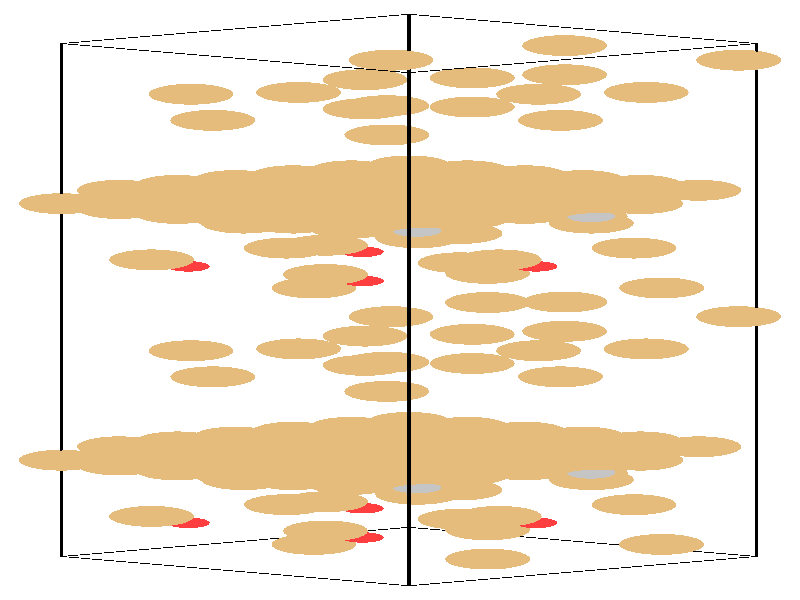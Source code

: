 #include "colors.inc"
#include "finish.inc"

global_settings {assumed_gamma 1 max_trace_level 6}
background {color White}
camera {orthographic
  right -24.92*x up 76.08*y
  direction 1.00*z
  location <0,0,50.00> look_at <0,0,0>}
light_source {<  2.00,   3.00,  40.00> color White
  area_light <0.70, 0, 0>, <0, 0.70, 0>, 3, 3
  adaptive 1 jitter}

#declare simple = finish {phong 0.7}
#declare pale = finish {ambient .5 diffuse .85 roughness .001 specular 0.200 }
#declare intermediate = finish {ambient 0.3 diffuse 0.6 specular 0.10 roughness 0.04 }
#declare vmd = finish {ambient .0 diffuse .65 phong 0.1 phong_size 40. specular 0.500 }
#declare jmol = finish {ambient .2 diffuse .6 specular 1 roughness .001 metallic}
#declare ase2 = finish {ambient 0.05 brilliance 3 diffuse 0.6 metallic specular 0.70 roughness 0.04 reflection 0.15}
#declare ase3 = finish {ambient .15 brilliance 2 diffuse .6 metallic specular 1. roughness .001 reflection .0}
#declare glass = finish {ambient .05 diffuse .3 specular 1. roughness .001}
#declare glass2 = finish {ambient .0 diffuse .3 specular 1. reflection .25 roughness .001}
#declare Rcell = 0.050;
#declare Rbond = 0.100;

#macro atom(LOC, R, COL, TRANS, FIN)
  sphere{LOC, R texture{pigment{color COL transmit TRANS} finish{FIN}}}
#end
#macro constrain(LOC, R, COL, TRANS FIN)
union{torus{R, Rcell rotate 45*z texture{pigment{color COL transmit TRANS} finish{FIN}}}
      torus{R, Rcell rotate -45*z texture{pigment{color COL transmit TRANS} finish{FIN}}}
      translate LOC}
#end

cylinder {<-10.55, -32.52, -33.83>, <  0.28, -36.23, -23.65>, Rcell pigment {Black}}
cylinder {<  0.28, -28.82, -44.00>, < 11.11, -32.52, -33.83>, Rcell pigment {Black}}
cylinder {<  0.28,  36.23, -20.33>, < 11.11,  32.52, -10.15>, Rcell pigment {Black}}
cylinder {<-10.55,  32.52, -10.15>, <  0.28,  28.82,   0.03>, Rcell pigment {Black}}
cylinder {<-10.55, -32.52, -33.83>, <  0.28, -28.82, -44.00>, Rcell pigment {Black}}
cylinder {<  0.28, -36.23, -23.65>, < 11.11, -32.52, -33.83>, Rcell pigment {Black}}
cylinder {<  0.28,  28.82,   0.03>, < 11.11,  32.52, -10.15>, Rcell pigment {Black}}
cylinder {<-10.55,  32.52, -10.15>, <  0.28,  36.23, -20.33>, Rcell pigment {Black}}
cylinder {<-10.55, -32.52, -33.83>, <-10.55,  32.52, -10.15>, Rcell pigment {Black}}
cylinder {<  0.28, -36.23, -23.65>, <  0.28,  28.82,   0.03>, Rcell pigment {Black}}
cylinder {< 11.11, -32.52, -33.83>, < 11.11,  32.52, -10.15>, Rcell pigment {Black}}
cylinder {<  0.28, -28.82, -44.00>, <  0.28,  36.23, -20.33>, Rcell pigment {Black}}
atom(<-10.55, -20.31, -29.38>, 1.32, rgb <0.78, 0.50, 0.20>, 0.0, ase3) // #0 
atom(< -8.74, -20.92, -27.68>, 1.32, rgb <0.78, 0.50, 0.20>, 0.0, ase3) // #1 
atom(< -6.94, -21.54, -25.99>, 1.32, rgb <0.78, 0.50, 0.20>, 0.0, ase3) // #2 
atom(< -8.74, -19.69, -31.08>, 1.32, rgb <0.78, 0.50, 0.20>, 0.0, ase3) // #3 
atom(< -6.94, -20.31, -29.38>, 1.32, rgb <0.78, 0.50, 0.20>, 0.0, ase3) // #4 
atom(< -5.13, -20.92, -27.68>, 1.32, rgb <0.78, 0.50, 0.20>, 0.0, ase3) // #5 
atom(< -6.94, -19.07, -32.77>, 1.32, rgb <0.78, 0.50, 0.20>, 0.0, ase3) // #6 
atom(< -5.13, -19.69, -31.08>, 1.32, rgb <0.78, 0.50, 0.20>, 0.0, ase3) // #7 
atom(< -3.33, -20.31, -29.38>, 1.32, rgb <0.78, 0.50, 0.20>, 0.0, ase3) // #8 
atom(< -8.74, -18.61, -28.76>, 1.32, rgb <0.78, 0.50, 0.20>, 0.0, ase3) // #9 
atom(< -6.94, -19.23, -27.07>, 1.32, rgb <0.78, 0.50, 0.20>, 0.0, ase3) // #10 
atom(< -5.13, -19.85, -25.37>, 1.32, rgb <0.78, 0.50, 0.20>, 0.0, ase3) // #11 
atom(< -6.94, -17.99, -30.46>, 1.32, rgb <0.78, 0.50, 0.20>, 0.0, ase3) // #12 
atom(< -5.13, -18.61, -28.76>, 1.32, rgb <0.78, 0.50, 0.20>, 0.0, ase3) // #13 
atom(< -3.33, -19.23, -27.07>, 1.32, rgb <0.78, 0.50, 0.20>, 0.0, ase3) // #14 
atom(< -5.13, -17.38, -32.15>, 1.32, rgb <0.78, 0.50, 0.20>, 0.0, ase3) // #15 
atom(< -3.33, -17.99, -30.46>, 1.32, rgb <0.78, 0.50, 0.20>, 0.0, ase3) // #16 
atom(< -1.52, -18.61, -28.76>, 1.32, rgb <0.78, 0.50, 0.20>, 0.0, ase3) // #17 
atom(<  5.96,   9.75, -23.21>, 1.32, rgb <0.78, 0.50, 0.20>, 0.0, ase3) // #18 
atom(<  7.67,  -6.20, -20.79>, 1.32, rgb <0.78, 0.50, 0.20>, 0.0, ase3) // #19 
atom(< -5.83,  -9.74, -25.24>, 1.32, rgb <0.78, 0.50, 0.20>, 0.0, ase3) // #20 
atom(< -2.68,   1.53, -22.01>, 1.32, rgb <0.78, 0.50, 0.20>, 0.0, ase3) // #21 
atom(<  1.87,   4.72, -14.05>, 1.32, rgb <0.78, 0.50, 0.20>, 0.0, ase3) // #22 
atom(<  5.77,  10.62, -20.97>, 1.32, rgb <0.78, 0.50, 0.20>, 0.0, ase3) // #23 
atom(<  4.32,  -6.43, -24.60>, 1.32, rgb <0.78, 0.50, 0.20>, 0.0, ase3) // #24 
atom(< -0.28,  -2.11, -22.80>, 1.32, rgb <0.78, 0.50, 0.20>, 0.0, ase3) // #25 
atom(< -2.32,   3.23, -12.59>, 1.32, rgb <0.78, 0.50, 0.20>, 0.0, ase3) // #26 
atom(<  4.24,   4.26, -22.33>, 0.66, rgb <1.00, 0.05, 0.05>, 0.0, ase3) // #27 
atom(<  0.53, -20.04, -32.28>, 0.76, rgb <0.56, 0.56, 0.56>, 0.0, ase3) // #28 
atom(<-10.55,  12.22, -17.54>, 1.32, rgb <0.78, 0.50, 0.20>, 0.0, ase3) // #29 
atom(< -8.74,  11.60, -15.85>, 1.32, rgb <0.78, 0.50, 0.20>, 0.0, ase3) // #30 
atom(< -6.94,  10.98, -14.15>, 1.32, rgb <0.78, 0.50, 0.20>, 0.0, ase3) // #31 
atom(< -8.74,  12.83, -19.24>, 1.32, rgb <0.78, 0.50, 0.20>, 0.0, ase3) // #32 
atom(< -6.94,  12.22, -17.54>, 1.32, rgb <0.78, 0.50, 0.20>, 0.0, ase3) // #33 
atom(< -5.13,  11.60, -15.85>, 1.32, rgb <0.78, 0.50, 0.20>, 0.0, ase3) // #34 
atom(< -6.94,  13.45, -20.93>, 1.32, rgb <0.78, 0.50, 0.20>, 0.0, ase3) // #35 
atom(< -5.13,  12.83, -19.24>, 1.32, rgb <0.78, 0.50, 0.20>, 0.0, ase3) // #36 
atom(< -3.33,  12.22, -17.54>, 1.32, rgb <0.78, 0.50, 0.20>, 0.0, ase3) // #37 
atom(< -8.74,  13.91, -16.92>, 1.32, rgb <0.78, 0.50, 0.20>, 0.0, ase3) // #38 
atom(< -6.94,  13.29, -15.23>, 1.32, rgb <0.78, 0.50, 0.20>, 0.0, ase3) // #39 
atom(< -5.13,  12.68, -13.53>, 1.32, rgb <0.78, 0.50, 0.20>, 0.0, ase3) // #40 
atom(< -6.94,  14.53, -18.62>, 1.32, rgb <0.78, 0.50, 0.20>, 0.0, ase3) // #41 
atom(< -5.13,  13.91, -16.92>, 1.32, rgb <0.78, 0.50, 0.20>, 0.0, ase3) // #42 
atom(< -3.33,  13.29, -15.23>, 1.32, rgb <0.78, 0.50, 0.20>, 0.0, ase3) // #43 
atom(< -5.13,  15.15, -20.32>, 1.32, rgb <0.78, 0.50, 0.20>, 0.0, ase3) // #44 
atom(< -3.33,  14.53, -18.62>, 1.32, rgb <0.78, 0.50, 0.20>, 0.0, ase3) // #45 
atom(< -1.52,  13.91, -16.92>, 1.32, rgb <0.78, 0.50, 0.20>, 0.0, ase3) // #46 
atom(<  5.96, -22.78, -35.04>, 1.32, rgb <0.78, 0.50, 0.20>, 0.0, ase3) // #47 
atom(<  7.67,  26.32,  -8.95>, 1.32, rgb <0.78, 0.50, 0.20>, 0.0, ase3) // #48 
atom(< -5.83,  22.78, -13.40>, 1.32, rgb <0.78, 0.50, 0.20>, 0.0, ase3) // #49 
atom(< -2.68, -30.99, -33.84>, 1.32, rgb <0.78, 0.50, 0.20>, 0.0, ase3) // #50 
atom(<  1.87, -27.80, -25.89>, 1.32, rgb <0.78, 0.50, 0.20>, 0.0, ase3) // #51 
atom(<  5.77, -21.91, -32.80>, 1.32, rgb <0.78, 0.50, 0.20>, 0.0, ase3) // #52 
atom(<  4.32,  26.09, -12.77>, 1.32, rgb <0.78, 0.50, 0.20>, 0.0, ase3) // #53 
atom(< -0.28,  30.41, -10.96>, 1.32, rgb <0.78, 0.50, 0.20>, 0.0, ase3) // #54 
atom(< -2.32, -29.29, -24.43>, 1.32, rgb <0.78, 0.50, 0.20>, 0.0, ase3) // #55 
atom(<  4.24, -28.26, -34.17>, 0.66, rgb <1.00, 0.05, 0.05>, 0.0, ase3) // #56 
atom(<  0.53,  12.48, -20.45>, 0.76, rgb <0.56, 0.56, 0.56>, 0.0, ase3) // #57 
atom(< -5.13, -18.45, -34.47>, 1.32, rgb <0.78, 0.50, 0.20>, 0.0, ase3) // #58 
atom(< -3.33, -19.07, -32.77>, 1.32, rgb <0.78, 0.50, 0.20>, 0.0, ase3) // #59 
atom(< -1.52, -19.69, -31.08>, 1.32, rgb <0.78, 0.50, 0.20>, 0.0, ase3) // #60 
atom(< -3.33, -17.84, -36.16>, 1.32, rgb <0.78, 0.50, 0.20>, 0.0, ase3) // #61 
atom(< -1.52, -18.45, -34.47>, 1.32, rgb <0.78, 0.50, 0.20>, 0.0, ase3) // #62 
atom(<  0.28, -19.07, -32.77>, 1.32, rgb <0.78, 0.50, 0.20>, 0.0, ase3) // #63 
atom(< -1.52, -17.22, -37.86>, 1.32, rgb <0.78, 0.50, 0.20>, 0.0, ase3) // #64 
atom(<  0.28, -17.84, -36.16>, 1.32, rgb <0.78, 0.50, 0.20>, 0.0, ase3) // #65 
atom(<  2.09, -18.45, -34.47>, 1.32, rgb <0.78, 0.50, 0.20>, 0.0, ase3) // #66 
atom(< -3.33, -16.76, -33.85>, 1.32, rgb <0.78, 0.50, 0.20>, 0.0, ase3) // #67 
atom(< -1.52, -17.38, -32.15>, 1.32, rgb <0.78, 0.50, 0.20>, 0.0, ase3) // #68 
atom(<  0.28, -17.99, -30.46>, 1.32, rgb <0.78, 0.50, 0.20>, 0.0, ase3) // #69 
atom(< -1.52, -16.14, -35.55>, 1.32, rgb <0.78, 0.50, 0.20>, 0.0, ase3) // #70 
atom(<  0.28, -16.76, -33.85>, 1.32, rgb <0.78, 0.50, 0.20>, 0.0, ase3) // #71 
atom(<  2.09, -17.38, -32.15>, 1.32, rgb <0.78, 0.50, 0.20>, 0.0, ase3) // #72 
atom(<  0.28, -15.52, -37.24>, 1.32, rgb <0.78, 0.50, 0.20>, 0.0, ase3) // #73 
atom(<  2.09, -16.14, -35.55>, 1.32, rgb <0.78, 0.50, 0.20>, 0.0, ase3) // #74 
atom(<  3.89, -16.76, -33.85>, 1.32, rgb <0.78, 0.50, 0.20>, 0.0, ase3) // #75 
atom(<  0.55,   7.89, -18.12>, 1.32, rgb <0.78, 0.50, 0.20>, 0.0, ase3) // #76 
atom(<  2.25,  -8.05, -15.70>, 1.32, rgb <0.78, 0.50, 0.20>, 0.0, ase3) // #77 
atom(< -0.41,  -7.89, -30.33>, 1.32, rgb <0.78, 0.50, 0.20>, 0.0, ase3) // #78 
atom(<  2.73,   3.38, -27.09>, 1.32, rgb <0.78, 0.50, 0.20>, 0.0, ase3) // #79 
atom(<  7.29,   6.58, -19.14>, 1.32, rgb <0.78, 0.50, 0.20>, 0.0, ase3) // #80 
atom(<  0.35,   8.76, -15.88>, 1.32, rgb <0.78, 0.50, 0.20>, 0.0, ase3) // #81 
atom(< -1.09,  -8.29, -19.51>, 1.32, rgb <0.78, 0.50, 0.20>, 0.0, ase3) // #82 
atom(<  5.13,  -0.26, -27.89>, 1.32, rgb <0.78, 0.50, 0.20>, 0.0, ase3) // #83 
atom(<  3.09,   5.09, -17.68>, 1.32, rgb <0.78, 0.50, 0.20>, 0.0, ase3) // #84 
atom(< -1.17,   2.41, -17.24>, 0.66, rgb <1.00, 0.05, 0.05>, 0.0, ase3) // #85 
atom(< -4.88, -21.89, -27.20>, 0.76, rgb <0.56, 0.56, 0.56>, 0.0, ase3) // #86 
atom(< -5.13,  14.07, -22.63>, 1.32, rgb <0.78, 0.50, 0.20>, 0.0, ase3) // #87 
atom(< -3.33,  13.45, -20.93>, 1.32, rgb <0.78, 0.50, 0.20>, 0.0, ase3) // #88 
atom(< -1.52,  12.83, -19.24>, 1.32, rgb <0.78, 0.50, 0.20>, 0.0, ase3) // #89 
atom(< -3.33,  14.69, -24.33>, 1.32, rgb <0.78, 0.50, 0.20>, 0.0, ase3) // #90 
atom(< -1.52,  14.07, -22.63>, 1.32, rgb <0.78, 0.50, 0.20>, 0.0, ase3) // #91 
atom(<  0.28,  13.45, -20.93>, 1.32, rgb <0.78, 0.50, 0.20>, 0.0, ase3) // #92 
atom(< -1.52,  15.30, -26.02>, 1.32, rgb <0.78, 0.50, 0.20>, 0.0, ase3) // #93 
atom(<  0.28,  14.69, -24.33>, 1.32, rgb <0.78, 0.50, 0.20>, 0.0, ase3) // #94 
atom(<  2.09,  14.07, -22.63>, 1.32, rgb <0.78, 0.50, 0.20>, 0.0, ase3) // #95 
atom(< -3.33,  15.76, -22.01>, 1.32, rgb <0.78, 0.50, 0.20>, 0.0, ase3) // #96 
atom(< -1.52,  15.15, -20.32>, 1.32, rgb <0.78, 0.50, 0.20>, 0.0, ase3) // #97 
atom(<  0.28,  14.53, -18.62>, 1.32, rgb <0.78, 0.50, 0.20>, 0.0, ase3) // #98 
atom(< -1.52,  16.38, -23.71>, 1.32, rgb <0.78, 0.50, 0.20>, 0.0, ase3) // #99 
atom(<  0.28,  15.76, -22.01>, 1.32, rgb <0.78, 0.50, 0.20>, 0.0, ase3) // #100 
atom(<  2.09,  15.15, -20.32>, 1.32, rgb <0.78, 0.50, 0.20>, 0.0, ase3) // #101 
atom(<  0.28,  17.00, -25.41>, 1.32, rgb <0.78, 0.50, 0.20>, 0.0, ase3) // #102 
atom(<  2.09,  16.38, -23.71>, 1.32, rgb <0.78, 0.50, 0.20>, 0.0, ase3) // #103 
atom(<  3.89,  15.76, -22.01>, 1.32, rgb <0.78, 0.50, 0.20>, 0.0, ase3) // #104 
atom(<  0.55, -24.63, -29.95>, 1.32, rgb <0.78, 0.50, 0.20>, 0.0, ase3) // #105 
atom(<  2.25,  24.47,  -3.86>, 1.32, rgb <0.78, 0.50, 0.20>, 0.0, ase3) // #106 
atom(< -0.41,  24.64, -18.49>, 1.32, rgb <0.78, 0.50, 0.20>, 0.0, ase3) // #107 
atom(<  2.73, -29.14, -38.93>, 1.32, rgb <0.78, 0.50, 0.20>, 0.0, ase3) // #108 
atom(<  7.29, -25.95, -30.98>, 1.32, rgb <0.78, 0.50, 0.20>, 0.0, ase3) // #109 
atom(<  0.35, -23.76, -27.71>, 1.32, rgb <0.78, 0.50, 0.20>, 0.0, ase3) // #110 
atom(< -1.09,  24.24,  -7.68>, 1.32, rgb <0.78, 0.50, 0.20>, 0.0, ase3) // #111 
atom(<  5.13,  32.26, -16.05>, 1.32, rgb <0.78, 0.50, 0.20>, 0.0, ase3) // #112 
atom(<  3.09, -27.44, -29.52>, 1.32, rgb <0.78, 0.50, 0.20>, 0.0, ase3) // #113 
atom(< -1.17, -30.11, -29.08>, 0.66, rgb <1.00, 0.05, 0.05>, 0.0, ase3) // #114 
atom(< -4.88,  10.63, -15.36>, 0.76, rgb <0.56, 0.56, 0.56>, 0.0, ase3) // #115 
atom(< -5.13, -22.16, -24.29>, 1.32, rgb <0.78, 0.50, 0.20>, 0.0, ase3) // #116 
atom(< -3.33, -22.78, -22.59>, 1.32, rgb <0.78, 0.50, 0.20>, 0.0, ase3) // #117 
atom(< -1.52, -23.39, -20.90>, 1.32, rgb <0.78, 0.50, 0.20>, 0.0, ase3) // #118 
atom(< -3.33, -21.54, -25.99>, 1.32, rgb <0.78, 0.50, 0.20>, 0.0, ase3) // #119 
atom(< -1.52, -22.16, -24.29>, 1.32, rgb <0.78, 0.50, 0.20>, 0.0, ase3) // #120 
atom(<  0.28, -22.78, -22.59>, 1.32, rgb <0.78, 0.50, 0.20>, 0.0, ase3) // #121 
atom(< -1.52, -20.92, -27.68>, 1.32, rgb <0.78, 0.50, 0.20>, 0.0, ase3) // #122 
atom(<  0.28, -21.54, -25.99>, 1.32, rgb <0.78, 0.50, 0.20>, 0.0, ase3) // #123 
atom(<  2.09, -22.16, -24.29>, 1.32, rgb <0.78, 0.50, 0.20>, 0.0, ase3) // #124 
atom(< -3.33, -20.46, -23.67>, 1.32, rgb <0.78, 0.50, 0.20>, 0.0, ase3) // #125 
atom(< -1.52, -21.08, -21.98>, 1.32, rgb <0.78, 0.50, 0.20>, 0.0, ase3) // #126 
atom(<  0.28, -21.70, -20.28>, 1.32, rgb <0.78, 0.50, 0.20>, 0.0, ase3) // #127 
atom(< -1.52, -19.85, -25.37>, 1.32, rgb <0.78, 0.50, 0.20>, 0.0, ase3) // #128 
atom(<  0.28, -20.46, -23.67>, 1.32, rgb <0.78, 0.50, 0.20>, 0.0, ase3) // #129 
atom(<  2.09, -21.08, -21.98>, 1.32, rgb <0.78, 0.50, 0.20>, 0.0, ase3) // #130 
atom(<  0.28, -19.23, -27.07>, 1.32, rgb <0.78, 0.50, 0.20>, 0.0, ase3) // #131 
atom(<  2.09, -19.85, -25.37>, 1.32, rgb <0.78, 0.50, 0.20>, 0.0, ase3) // #132 
atom(<  3.89, -20.46, -23.67>, 1.32, rgb <0.78, 0.50, 0.20>, 0.0, ase3) // #133 
atom(<  0.55,  11.60, -28.29>, 1.32, rgb <0.78, 0.50, 0.20>, 0.0, ase3) // #134 
atom(<  2.25,  -4.35, -25.87>, 1.32, rgb <0.78, 0.50, 0.20>, 0.0, ase3) // #135 
atom(< -0.41, -11.59, -20.15>, 1.32, rgb <0.78, 0.50, 0.20>, 0.0, ase3) // #136 
atom(<  2.73,  -0.32, -16.92>, 1.32, rgb <0.78, 0.50, 0.20>, 0.0, ase3) // #137 
atom(< -3.54,   6.58, -19.14>, 1.32, rgb <0.78, 0.50, 0.20>, 0.0, ase3) // #138 
atom(<  0.35,  12.47, -26.05>, 1.32, rgb <0.78, 0.50, 0.20>, 0.0, ase3) // #139 
atom(< -1.09,  -4.58, -29.69>, 1.32, rgb <0.78, 0.50, 0.20>, 0.0, ase3) // #140 
atom(<  5.13,  -3.97, -17.71>, 1.32, rgb <0.78, 0.50, 0.20>, 0.0, ase3) // #141 
atom(< -7.74,   5.09, -17.68>, 1.32, rgb <0.78, 0.50, 0.20>, 0.0, ase3) // #142 
atom(< -1.17,   6.11, -27.42>, 0.66, rgb <1.00, 0.05, 0.05>, 0.0, ase3) // #143 
atom(<  5.95, -21.89, -27.20>, 0.76, rgb <0.56, 0.56, 0.56>, 0.0, ase3) // #144 
atom(< -5.13,  10.36, -12.45>, 1.32, rgb <0.78, 0.50, 0.20>, 0.0, ase3) // #145 
atom(< -3.33,   9.75, -10.76>, 1.32, rgb <0.78, 0.50, 0.20>, 0.0, ase3) // #146 
atom(< -1.52,   9.13,  -9.06>, 1.32, rgb <0.78, 0.50, 0.20>, 0.0, ase3) // #147 
atom(< -3.33,  10.98, -14.15>, 1.32, rgb <0.78, 0.50, 0.20>, 0.0, ase3) // #148 
atom(< -1.52,  10.36, -12.45>, 1.32, rgb <0.78, 0.50, 0.20>, 0.0, ase3) // #149 
atom(<  0.28,   9.75, -10.76>, 1.32, rgb <0.78, 0.50, 0.20>, 0.0, ase3) // #150 
atom(< -1.52,  11.60, -15.85>, 1.32, rgb <0.78, 0.50, 0.20>, 0.0, ase3) // #151 
atom(<  0.28,  10.98, -14.15>, 1.32, rgb <0.78, 0.50, 0.20>, 0.0, ase3) // #152 
atom(<  2.09,  10.36, -12.45>, 1.32, rgb <0.78, 0.50, 0.20>, 0.0, ase3) // #153 
atom(< -3.33,  12.06, -11.84>, 1.32, rgb <0.78, 0.50, 0.20>, 0.0, ase3) // #154 
atom(< -1.52,  11.44, -10.14>, 1.32, rgb <0.78, 0.50, 0.20>, 0.0, ase3) // #155 
atom(<  0.28,  10.83,  -8.44>, 1.32, rgb <0.78, 0.50, 0.20>, 0.0, ase3) // #156 
atom(< -1.52,  12.68, -13.53>, 1.32, rgb <0.78, 0.50, 0.20>, 0.0, ase3) // #157 
atom(<  0.28,  12.06, -11.84>, 1.32, rgb <0.78, 0.50, 0.20>, 0.0, ase3) // #158 
atom(<  2.09,  11.44, -10.14>, 1.32, rgb <0.78, 0.50, 0.20>, 0.0, ase3) // #159 
atom(<  0.28,  13.29, -15.23>, 1.32, rgb <0.78, 0.50, 0.20>, 0.0, ase3) // #160 
atom(<  2.09,  12.68, -13.53>, 1.32, rgb <0.78, 0.50, 0.20>, 0.0, ase3) // #161 
atom(<  3.89,  12.06, -11.84>, 1.32, rgb <0.78, 0.50, 0.20>, 0.0, ase3) // #162 
atom(<  0.55, -20.93, -40.13>, 1.32, rgb <0.78, 0.50, 0.20>, 0.0, ase3) // #163 
atom(<  2.25,  28.17, -14.04>, 1.32, rgb <0.78, 0.50, 0.20>, 0.0, ase3) // #164 
atom(< -0.41,  20.93,  -8.31>, 1.32, rgb <0.78, 0.50, 0.20>, 0.0, ase3) // #165 
atom(<  2.73, -32.85, -28.75>, 1.32, rgb <0.78, 0.50, 0.20>, 0.0, ase3) // #166 
atom(< -3.54, -25.95, -30.98>, 1.32, rgb <0.78, 0.50, 0.20>, 0.0, ase3) // #167 
atom(<  0.35, -20.06, -37.89>, 1.32, rgb <0.78, 0.50, 0.20>, 0.0, ase3) // #168 
atom(< -1.09,  27.94, -17.85>, 1.32, rgb <0.78, 0.50, 0.20>, 0.0, ase3) // #169 
atom(<  5.13,  28.56,  -5.87>, 1.32, rgb <0.78, 0.50, 0.20>, 0.0, ase3) // #170 
atom(< -7.74, -27.44, -29.52>, 1.32, rgb <0.78, 0.50, 0.20>, 0.0, ase3) // #171 
atom(< -1.17, -26.41, -39.25>, 0.66, rgb <1.00, 0.05, 0.05>, 0.0, ase3) // #172 
atom(<  5.95,  10.63, -15.36>, 0.76, rgb <0.56, 0.56, 0.56>, 0.0, ase3) // #173 
atom(<  0.28, -20.31, -29.38>, 1.32, rgb <0.78, 0.50, 0.20>, 0.0, ase3) // #174 
atom(<  2.09, -20.92, -27.68>, 1.32, rgb <0.78, 0.50, 0.20>, 0.0, ase3) // #175 
atom(<  3.89, -21.54, -25.99>, 1.32, rgb <0.78, 0.50, 0.20>, 0.0, ase3) // #176 
atom(<  2.09, -19.69, -31.08>, 1.32, rgb <0.78, 0.50, 0.20>, 0.0, ase3) // #177 
atom(<  3.89, -20.31, -29.38>, 1.32, rgb <0.78, 0.50, 0.20>, 0.0, ase3) // #178 
atom(<  5.70, -20.92, -27.68>, 1.32, rgb <0.78, 0.50, 0.20>, 0.0, ase3) // #179 
atom(<  3.89, -19.07, -32.77>, 1.32, rgb <0.78, 0.50, 0.20>, 0.0, ase3) // #180 
atom(<  5.70, -19.69, -31.08>, 1.32, rgb <0.78, 0.50, 0.20>, 0.0, ase3) // #181 
atom(<  7.50, -20.31, -29.38>, 1.32, rgb <0.78, 0.50, 0.20>, 0.0, ase3) // #182 
atom(<  2.09, -18.61, -28.76>, 1.32, rgb <0.78, 0.50, 0.20>, 0.0, ase3) // #183 
atom(<  3.89, -19.23, -27.07>, 1.32, rgb <0.78, 0.50, 0.20>, 0.0, ase3) // #184 
atom(<  5.70, -19.85, -25.37>, 1.32, rgb <0.78, 0.50, 0.20>, 0.0, ase3) // #185 
atom(<  3.89, -17.99, -30.46>, 1.32, rgb <0.78, 0.50, 0.20>, 0.0, ase3) // #186 
atom(<  5.70, -18.61, -28.76>, 1.32, rgb <0.78, 0.50, 0.20>, 0.0, ase3) // #187 
atom(<  7.50, -19.23, -27.07>, 1.32, rgb <0.78, 0.50, 0.20>, 0.0, ase3) // #188 
atom(<  5.70, -17.38, -32.15>, 1.32, rgb <0.78, 0.50, 0.20>, 0.0, ase3) // #189 
atom(<  7.50, -17.99, -30.46>, 1.32, rgb <0.78, 0.50, 0.20>, 0.0, ase3) // #190 
atom(<  9.31, -18.61, -28.76>, 1.32, rgb <0.78, 0.50, 0.20>, 0.0, ase3) // #191 
atom(< -4.87,   9.75, -23.21>, 1.32, rgb <0.78, 0.50, 0.20>, 0.0, ase3) // #192 
atom(< -3.16,  -6.20, -20.79>, 1.32, rgb <0.78, 0.50, 0.20>, 0.0, ase3) // #193 
atom(<  5.00,  -9.74, -25.24>, 1.32, rgb <0.78, 0.50, 0.20>, 0.0, ase3) // #194 
atom(<  8.15,   1.53, -22.01>, 1.32, rgb <0.78, 0.50, 0.20>, 0.0, ase3) // #195 
atom(<  1.87,   8.43, -24.23>, 1.32, rgb <0.78, 0.50, 0.20>, 0.0, ase3) // #196 
atom(< -5.06,  10.62, -20.97>, 1.32, rgb <0.78, 0.50, 0.20>, 0.0, ase3) // #197 
atom(< -6.51,  -6.43, -24.60>, 1.32, rgb <0.78, 0.50, 0.20>, 0.0, ase3) // #198 
atom(< 10.55,  -2.11, -22.80>, 1.32, rgb <0.78, 0.50, 0.20>, 0.0, ase3) // #199 
atom(< -2.32,   6.94, -22.77>, 1.32, rgb <0.78, 0.50, 0.20>, 0.0, ase3) // #200 
atom(< -6.59,   4.26, -22.33>, 0.66, rgb <1.00, 0.05, 0.05>, 0.0, ase3) // #201 
atom(<  0.53, -23.75, -22.11>, 0.76, rgb <0.56, 0.56, 0.56>, 0.0, ase3) // #202 
atom(<  0.28,  12.22, -17.54>, 1.32, rgb <0.78, 0.50, 0.20>, 0.0, ase3) // #203 
atom(<  2.09,  11.60, -15.85>, 1.32, rgb <0.78, 0.50, 0.20>, 0.0, ase3) // #204 
atom(<  3.89,  10.98, -14.15>, 1.32, rgb <0.78, 0.50, 0.20>, 0.0, ase3) // #205 
atom(<  2.09,  12.83, -19.24>, 1.32, rgb <0.78, 0.50, 0.20>, 0.0, ase3) // #206 
atom(<  3.89,  12.22, -17.54>, 1.32, rgb <0.78, 0.50, 0.20>, 0.0, ase3) // #207 
atom(<  5.70,  11.60, -15.85>, 1.32, rgb <0.78, 0.50, 0.20>, 0.0, ase3) // #208 
atom(<  3.89,  13.45, -20.93>, 1.32, rgb <0.78, 0.50, 0.20>, 0.0, ase3) // #209 
atom(<  5.70,  12.83, -19.24>, 1.32, rgb <0.78, 0.50, 0.20>, 0.0, ase3) // #210 
atom(<  7.50,  12.22, -17.54>, 1.32, rgb <0.78, 0.50, 0.20>, 0.0, ase3) // #211 
atom(<  2.09,  13.91, -16.92>, 1.32, rgb <0.78, 0.50, 0.20>, 0.0, ase3) // #212 
atom(<  3.89,  13.29, -15.23>, 1.32, rgb <0.78, 0.50, 0.20>, 0.0, ase3) // #213 
atom(<  5.70,  12.68, -13.53>, 1.32, rgb <0.78, 0.50, 0.20>, 0.0, ase3) // #214 
atom(<  3.89,  14.53, -18.62>, 1.32, rgb <0.78, 0.50, 0.20>, 0.0, ase3) // #215 
atom(<  5.70,  13.91, -16.92>, 1.32, rgb <0.78, 0.50, 0.20>, 0.0, ase3) // #216 
atom(<  7.50,  13.29, -15.23>, 1.32, rgb <0.78, 0.50, 0.20>, 0.0, ase3) // #217 
atom(<  5.70,  15.15, -20.32>, 1.32, rgb <0.78, 0.50, 0.20>, 0.0, ase3) // #218 
atom(<  7.50,  14.53, -18.62>, 1.32, rgb <0.78, 0.50, 0.20>, 0.0, ase3) // #219 
atom(<  9.31,  13.91, -16.92>, 1.32, rgb <0.78, 0.50, 0.20>, 0.0, ase3) // #220 
atom(< -4.87, -22.78, -35.04>, 1.32, rgb <0.78, 0.50, 0.20>, 0.0, ase3) // #221 
atom(< -3.16,  26.32,  -8.95>, 1.32, rgb <0.78, 0.50, 0.20>, 0.0, ase3) // #222 
atom(<  5.00,  22.78, -13.40>, 1.32, rgb <0.78, 0.50, 0.20>, 0.0, ase3) // #223 
atom(<  8.15, -30.99, -33.84>, 1.32, rgb <0.78, 0.50, 0.20>, 0.0, ase3) // #224 
atom(<  1.87, -24.09, -36.07>, 1.32, rgb <0.78, 0.50, 0.20>, 0.0, ase3) // #225 
atom(< -5.06, -21.91, -32.80>, 1.32, rgb <0.78, 0.50, 0.20>, 0.0, ase3) // #226 
atom(< -6.51,  26.09, -12.77>, 1.32, rgb <0.78, 0.50, 0.20>, 0.0, ase3) // #227 
atom(< 10.55,  30.41, -10.96>, 1.32, rgb <0.78, 0.50, 0.20>, 0.0, ase3) // #228 
atom(< -2.32, -25.58, -34.61>, 1.32, rgb <0.78, 0.50, 0.20>, 0.0, ase3) // #229 
atom(< -6.59, -28.26, -34.17>, 0.66, rgb <1.00, 0.05, 0.05>, 0.0, ase3) // #230 
atom(<  0.53,   8.78, -10.27>, 0.76, rgb <0.56, 0.56, 0.56>, 0.0, ase3) // #231 
